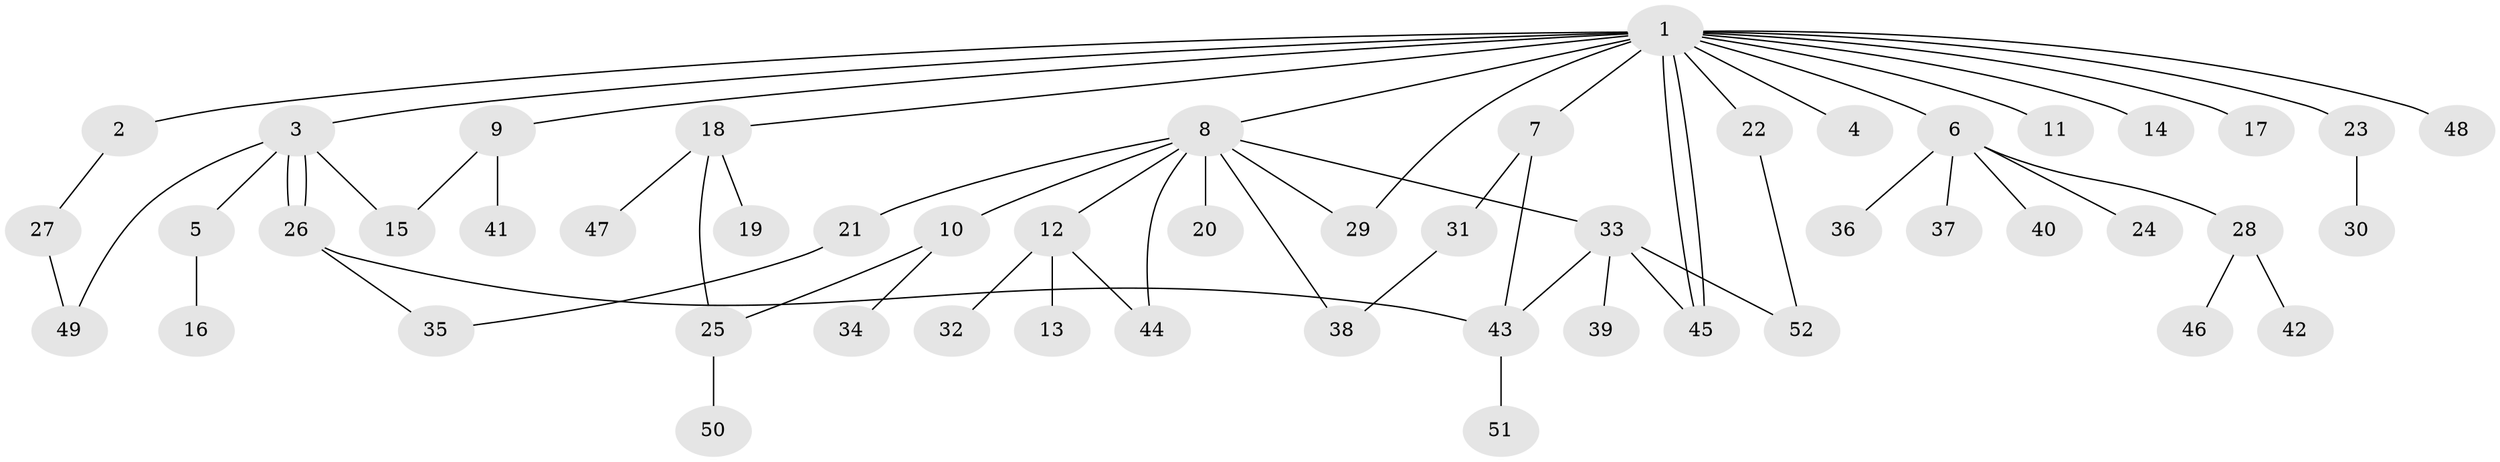 // coarse degree distribution, {1: 0.391304347826087, 14: 0.043478260869565216, 2: 0.34782608695652173, 6: 0.043478260869565216, 7: 0.043478260869565216, 4: 0.13043478260869565}
// Generated by graph-tools (version 1.1) at 2025/36/03/04/25 23:36:57]
// undirected, 52 vertices, 64 edges
graph export_dot {
  node [color=gray90,style=filled];
  1;
  2;
  3;
  4;
  5;
  6;
  7;
  8;
  9;
  10;
  11;
  12;
  13;
  14;
  15;
  16;
  17;
  18;
  19;
  20;
  21;
  22;
  23;
  24;
  25;
  26;
  27;
  28;
  29;
  30;
  31;
  32;
  33;
  34;
  35;
  36;
  37;
  38;
  39;
  40;
  41;
  42;
  43;
  44;
  45;
  46;
  47;
  48;
  49;
  50;
  51;
  52;
  1 -- 2;
  1 -- 3;
  1 -- 4;
  1 -- 6;
  1 -- 7;
  1 -- 8;
  1 -- 9;
  1 -- 11;
  1 -- 14;
  1 -- 17;
  1 -- 18;
  1 -- 22;
  1 -- 23;
  1 -- 29;
  1 -- 45;
  1 -- 45;
  1 -- 48;
  2 -- 27;
  3 -- 5;
  3 -- 15;
  3 -- 26;
  3 -- 26;
  3 -- 49;
  5 -- 16;
  6 -- 24;
  6 -- 28;
  6 -- 36;
  6 -- 37;
  6 -- 40;
  7 -- 31;
  7 -- 43;
  8 -- 10;
  8 -- 12;
  8 -- 20;
  8 -- 21;
  8 -- 29;
  8 -- 33;
  8 -- 38;
  8 -- 44;
  9 -- 15;
  9 -- 41;
  10 -- 25;
  10 -- 34;
  12 -- 13;
  12 -- 32;
  12 -- 44;
  18 -- 19;
  18 -- 25;
  18 -- 47;
  21 -- 35;
  22 -- 52;
  23 -- 30;
  25 -- 50;
  26 -- 35;
  26 -- 43;
  27 -- 49;
  28 -- 42;
  28 -- 46;
  31 -- 38;
  33 -- 39;
  33 -- 43;
  33 -- 45;
  33 -- 52;
  43 -- 51;
}
